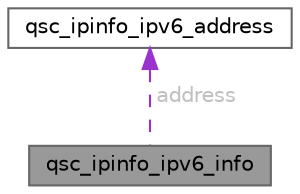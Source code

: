digraph "qsc_ipinfo_ipv6_info"
{
 // LATEX_PDF_SIZE
  bgcolor="transparent";
  edge [fontname=Helvetica,fontsize=10,labelfontname=Helvetica,labelfontsize=10];
  node [fontname=Helvetica,fontsize=10,shape=box,height=0.2,width=0.4];
  Node1 [id="Node000001",label="qsc_ipinfo_ipv6_info",height=0.2,width=0.4,color="gray40", fillcolor="grey60", style="filled", fontcolor="black",tooltip="The IPv6 information structure containing the address and port number."];
  Node2 -> Node1 [id="edge1_Node000001_Node000002",dir="back",color="darkorchid3",style="dashed",tooltip=" ",label=" address",fontcolor="grey" ];
  Node2 [id="Node000002",label="qsc_ipinfo_ipv6_address",height=0.2,width=0.4,color="gray40", fillcolor="white", style="filled",URL="$structqsc__ipinfo__ipv6__address.html",tooltip="The IPv6 address structure."];
}
